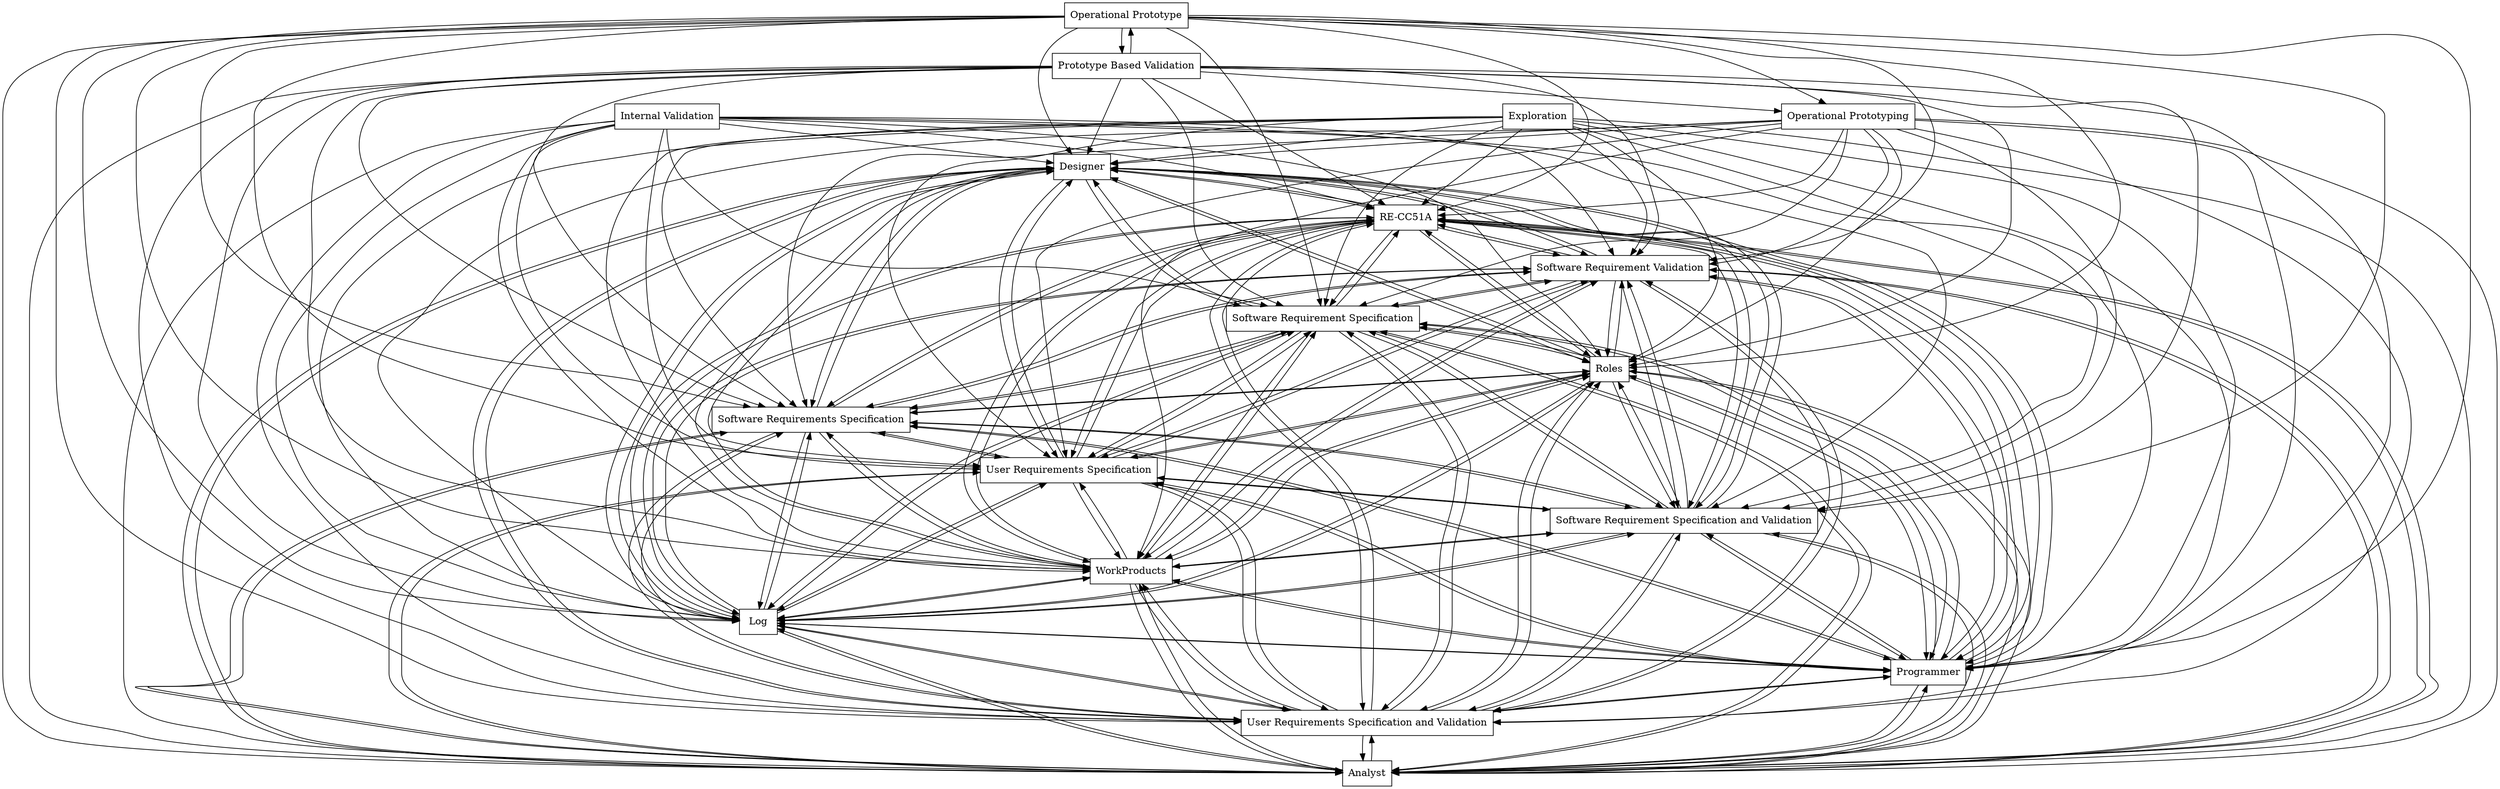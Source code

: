 digraph{
graph [rankdir=TB];
node [shape=box];
edge [arrowhead=normal];
0[label="Designer",]
1[label="RE-CC51A",]
2[label="Analyst",]
3[label="User Requirements Specification and Validation",]
4[label="Operational Prototype",]
5[label="Programmer",]
6[label="Log",]
7[label="WorkProducts",]
8[label="Internal Validation",]
9[label="Software Requirement Specification and Validation",]
10[label="User Requirements Specification",]
11[label="Prototype Based Validation",]
12[label="Exploration",]
13[label="Software Requirements Specification",]
14[label="Roles",]
15[label="Software Requirement Specification",]
16[label="Software Requirement Validation",]
17[label="Operational Prototyping",]
0->1[label="",]
0->2[label="",]
0->3[label="",]
0->5[label="",]
0->6[label="",]
0->7[label="",]
0->9[label="",]
0->10[label="",]
0->13[label="",]
0->14[label="",]
0->15[label="",]
0->16[label="",]
1->0[label="",]
1->2[label="",]
1->3[label="",]
1->5[label="",]
1->6[label="",]
1->7[label="",]
1->9[label="",]
1->10[label="",]
1->13[label="",]
1->14[label="",]
1->15[label="",]
1->16[label="",]
2->0[label="",]
2->1[label="",]
2->3[label="",]
2->5[label="",]
2->6[label="",]
2->7[label="",]
2->9[label="",]
2->10[label="",]
2->13[label="",]
2->14[label="",]
2->15[label="",]
2->16[label="",]
3->0[label="",]
3->1[label="",]
3->2[label="",]
3->5[label="",]
3->6[label="",]
3->7[label="",]
3->9[label="",]
3->10[label="",]
3->13[label="",]
3->14[label="",]
3->15[label="",]
3->16[label="",]
4->0[label="",]
4->1[label="",]
4->2[label="",]
4->3[label="",]
4->5[label="",]
4->6[label="",]
4->7[label="",]
4->9[label="",]
4->10[label="",]
4->11[label="",]
4->13[label="",]
4->14[label="",]
4->15[label="",]
4->16[label="",]
4->17[label="",]
5->0[label="",]
5->1[label="",]
5->2[label="",]
5->3[label="",]
5->6[label="",]
5->7[label="",]
5->9[label="",]
5->10[label="",]
5->13[label="",]
5->14[label="",]
5->15[label="",]
5->16[label="",]
6->0[label="",]
6->1[label="",]
6->2[label="",]
6->3[label="",]
6->5[label="",]
6->7[label="",]
6->9[label="",]
6->10[label="",]
6->13[label="",]
6->14[label="",]
6->15[label="",]
6->16[label="",]
7->0[label="",]
7->1[label="",]
7->2[label="",]
7->3[label="",]
7->5[label="",]
7->6[label="",]
7->9[label="",]
7->10[label="",]
7->13[label="",]
7->14[label="",]
7->15[label="",]
7->16[label="",]
8->0[label="",]
8->1[label="",]
8->2[label="",]
8->3[label="",]
8->5[label="",]
8->6[label="",]
8->7[label="",]
8->9[label="",]
8->10[label="",]
8->13[label="",]
8->14[label="",]
8->15[label="",]
8->16[label="",]
9->0[label="",]
9->1[label="",]
9->2[label="",]
9->3[label="",]
9->5[label="",]
9->6[label="",]
9->7[label="",]
9->10[label="",]
9->13[label="",]
9->14[label="",]
9->15[label="",]
9->16[label="",]
10->0[label="",]
10->1[label="",]
10->2[label="",]
10->3[label="",]
10->5[label="",]
10->6[label="",]
10->7[label="",]
10->9[label="",]
10->13[label="",]
10->14[label="",]
10->15[label="",]
10->16[label="",]
11->0[label="",]
11->1[label="",]
11->2[label="",]
11->3[label="",]
11->4[label="",]
11->5[label="",]
11->6[label="",]
11->7[label="",]
11->9[label="",]
11->10[label="",]
11->13[label="",]
11->14[label="",]
11->15[label="",]
11->16[label="",]
11->17[label="",]
12->0[label="",]
12->1[label="",]
12->2[label="",]
12->3[label="",]
12->5[label="",]
12->6[label="",]
12->7[label="",]
12->9[label="",]
12->10[label="",]
12->13[label="",]
12->14[label="",]
12->15[label="",]
12->16[label="",]
13->0[label="",]
13->1[label="",]
13->2[label="",]
13->3[label="",]
13->5[label="",]
13->6[label="",]
13->7[label="",]
13->9[label="",]
13->10[label="",]
13->14[label="",]
13->15[label="",]
13->16[label="",]
14->0[label="",]
14->1[label="",]
14->2[label="",]
14->3[label="",]
14->5[label="",]
14->6[label="",]
14->7[label="",]
14->9[label="",]
14->10[label="",]
14->13[label="",]
14->15[label="",]
14->16[label="",]
15->0[label="",]
15->1[label="",]
15->2[label="",]
15->3[label="",]
15->5[label="",]
15->6[label="",]
15->7[label="",]
15->9[label="",]
15->10[label="",]
15->13[label="",]
15->14[label="",]
15->16[label="",]
16->0[label="",]
16->1[label="",]
16->2[label="",]
16->3[label="",]
16->5[label="",]
16->6[label="",]
16->7[label="",]
16->9[label="",]
16->10[label="",]
16->13[label="",]
16->14[label="",]
16->15[label="",]
17->0[label="",]
17->1[label="",]
17->2[label="",]
17->3[label="",]
17->5[label="",]
17->6[label="",]
17->7[label="",]
17->9[label="",]
17->10[label="",]
17->13[label="",]
17->14[label="",]
17->15[label="",]
17->16[label="",]
}

